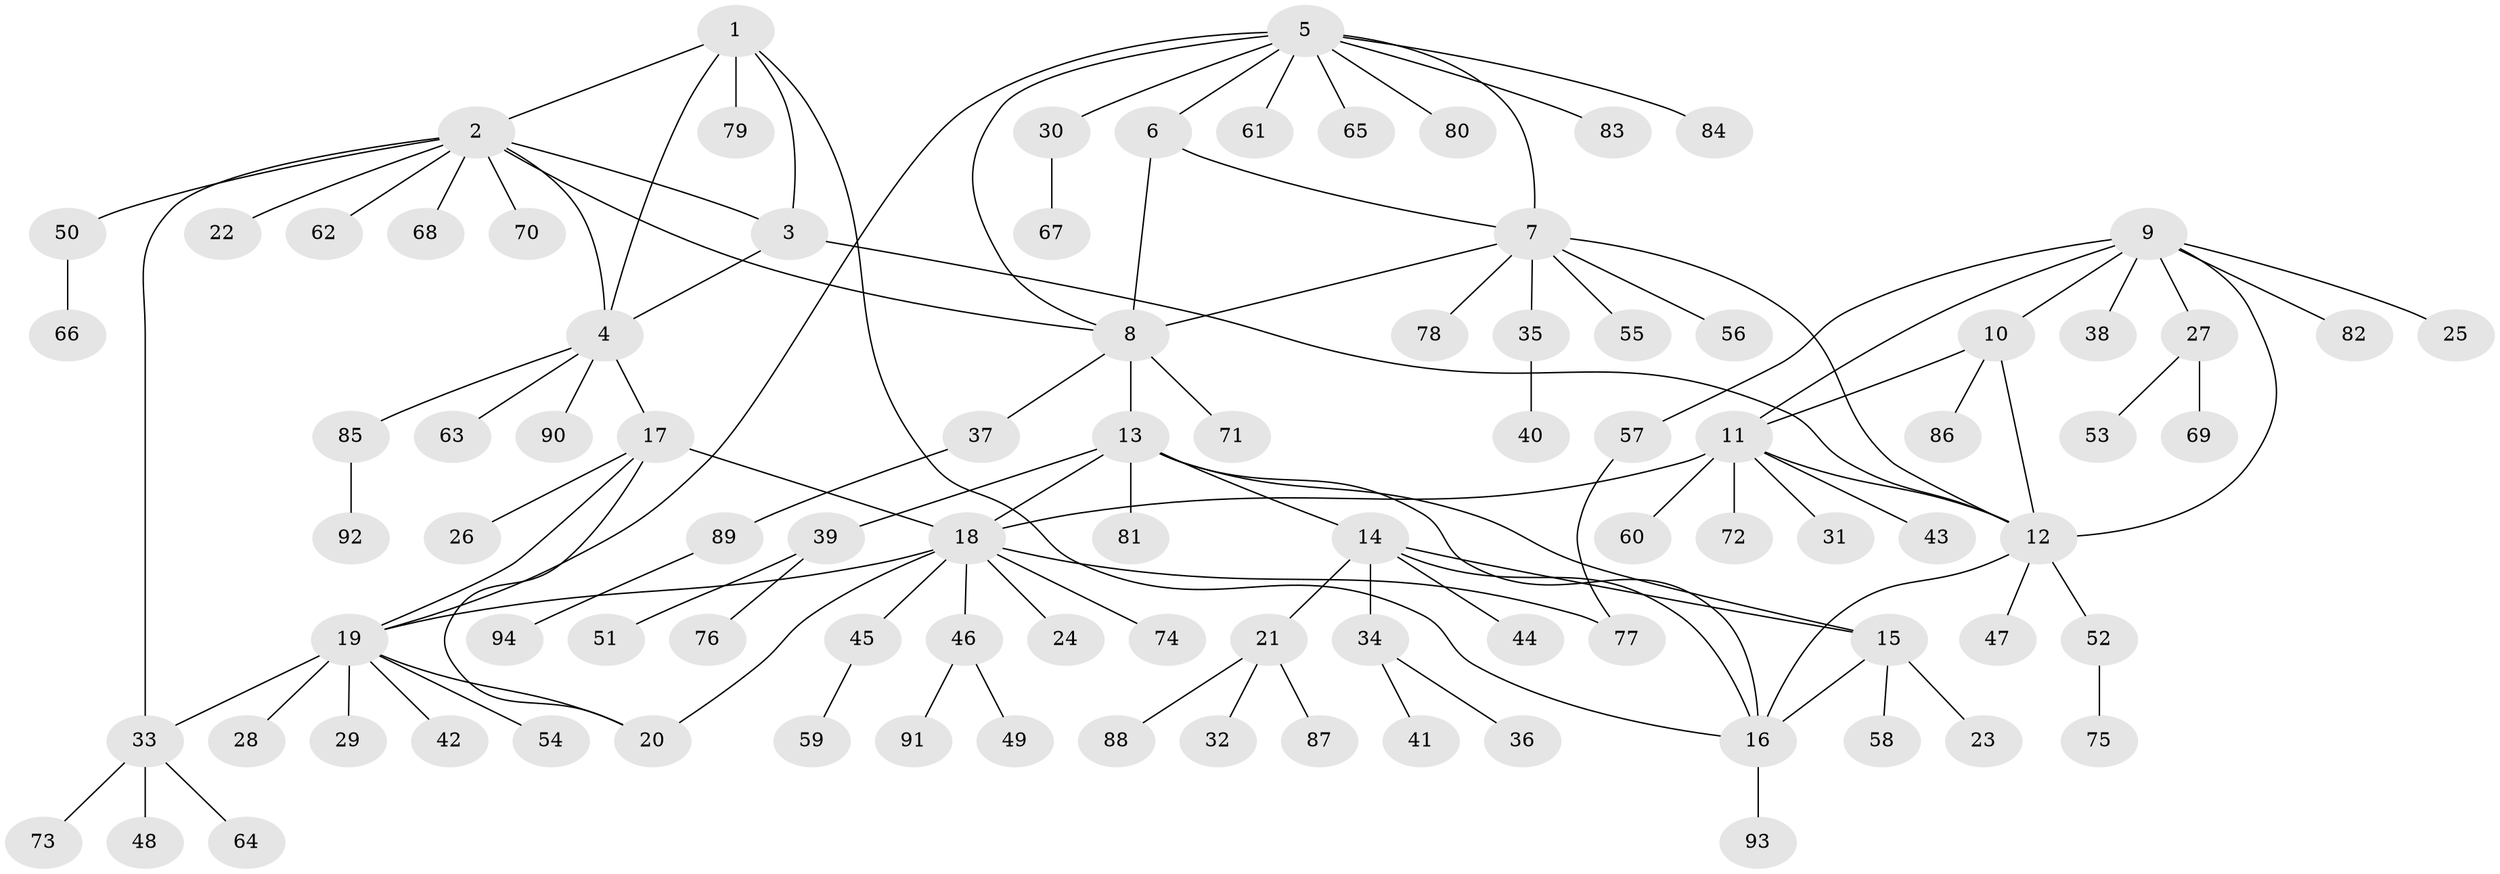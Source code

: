 // Generated by graph-tools (version 1.1) at 2025/02/03/09/25 03:02:43]
// undirected, 94 vertices, 116 edges
graph export_dot {
graph [start="1"]
  node [color=gray90,style=filled];
  1;
  2;
  3;
  4;
  5;
  6;
  7;
  8;
  9;
  10;
  11;
  12;
  13;
  14;
  15;
  16;
  17;
  18;
  19;
  20;
  21;
  22;
  23;
  24;
  25;
  26;
  27;
  28;
  29;
  30;
  31;
  32;
  33;
  34;
  35;
  36;
  37;
  38;
  39;
  40;
  41;
  42;
  43;
  44;
  45;
  46;
  47;
  48;
  49;
  50;
  51;
  52;
  53;
  54;
  55;
  56;
  57;
  58;
  59;
  60;
  61;
  62;
  63;
  64;
  65;
  66;
  67;
  68;
  69;
  70;
  71;
  72;
  73;
  74;
  75;
  76;
  77;
  78;
  79;
  80;
  81;
  82;
  83;
  84;
  85;
  86;
  87;
  88;
  89;
  90;
  91;
  92;
  93;
  94;
  1 -- 2;
  1 -- 3;
  1 -- 4;
  1 -- 16;
  1 -- 79;
  2 -- 3;
  2 -- 4;
  2 -- 8;
  2 -- 22;
  2 -- 33;
  2 -- 50;
  2 -- 62;
  2 -- 68;
  2 -- 70;
  3 -- 4;
  3 -- 12;
  4 -- 17;
  4 -- 63;
  4 -- 85;
  4 -- 90;
  5 -- 6;
  5 -- 7;
  5 -- 8;
  5 -- 19;
  5 -- 30;
  5 -- 61;
  5 -- 65;
  5 -- 80;
  5 -- 83;
  5 -- 84;
  6 -- 7;
  6 -- 8;
  7 -- 8;
  7 -- 12;
  7 -- 35;
  7 -- 55;
  7 -- 56;
  7 -- 78;
  8 -- 13;
  8 -- 37;
  8 -- 71;
  9 -- 10;
  9 -- 11;
  9 -- 12;
  9 -- 25;
  9 -- 27;
  9 -- 38;
  9 -- 57;
  9 -- 82;
  10 -- 11;
  10 -- 12;
  10 -- 86;
  11 -- 12;
  11 -- 18;
  11 -- 31;
  11 -- 43;
  11 -- 60;
  11 -- 72;
  12 -- 16;
  12 -- 47;
  12 -- 52;
  13 -- 14;
  13 -- 15;
  13 -- 16;
  13 -- 18;
  13 -- 39;
  13 -- 81;
  14 -- 15;
  14 -- 16;
  14 -- 21;
  14 -- 34;
  14 -- 44;
  15 -- 16;
  15 -- 23;
  15 -- 58;
  16 -- 93;
  17 -- 18;
  17 -- 19;
  17 -- 20;
  17 -- 26;
  18 -- 19;
  18 -- 20;
  18 -- 24;
  18 -- 45;
  18 -- 46;
  18 -- 74;
  18 -- 77;
  19 -- 20;
  19 -- 28;
  19 -- 29;
  19 -- 33;
  19 -- 42;
  19 -- 54;
  21 -- 32;
  21 -- 87;
  21 -- 88;
  27 -- 53;
  27 -- 69;
  30 -- 67;
  33 -- 48;
  33 -- 64;
  33 -- 73;
  34 -- 36;
  34 -- 41;
  35 -- 40;
  37 -- 89;
  39 -- 51;
  39 -- 76;
  45 -- 59;
  46 -- 49;
  46 -- 91;
  50 -- 66;
  52 -- 75;
  57 -- 77;
  85 -- 92;
  89 -- 94;
}
